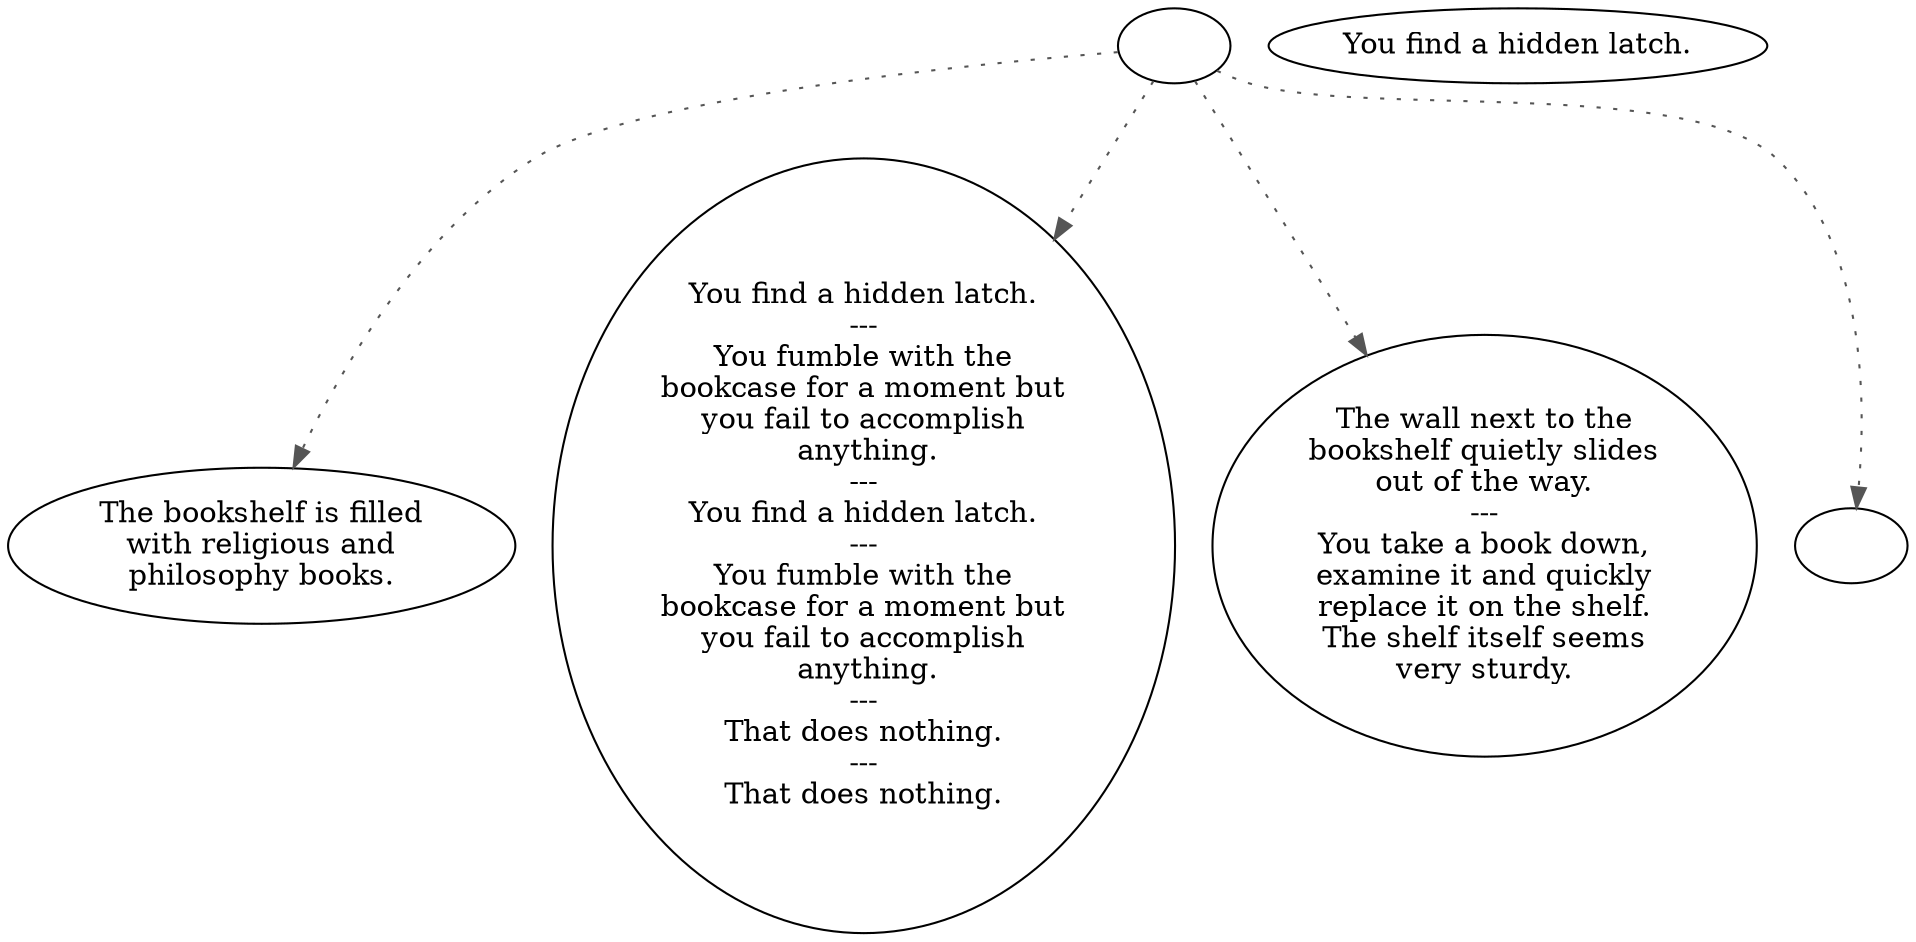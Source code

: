 digraph BOOKCASE {
  "start" [style=filled       fillcolor="#FFFFFF"       color="#000000"]
  "start" -> "description_p_proc" [style=dotted color="#555555"]
  "start" -> "use_skill_on_p_proc" [style=dotted color="#555555"]
  "start" -> "use_p_proc" [style=dotted color="#555555"]
  "start" -> "pickup_p_proc" [style=dotted color="#555555"]
  "start" [label=""]
  "description_p_proc" [style=filled       fillcolor="#FFFFFF"       color="#000000"]
  "description_p_proc" [label="The bookshelf is filled\nwith religious and\nphilosophy books."]
  "use_p_proc" [style=filled       fillcolor="#FFFFFF"       color="#000000"]
  "use_p_proc" [label="The wall next to the\nbookshelf quietly slides\nout of the way.\n---\nYou take a book down,\nexamine it and quickly\nreplace it on the shelf.\nThe shelf itself seems\nvery sturdy."]
  "pickup_p_proc" [style=filled       fillcolor="#FFFFFF"       color="#000000"]
  "pickup_p_proc" [label=""]
  "use_skill_on_p_proc" [style=filled       fillcolor="#FFFFFF"       color="#000000"]
  "use_skill_on_p_proc" [label="You find a hidden latch.\n---\nYou fumble with the\nbookcase for a moment but\nyou fail to accomplish\n anything.\n---\nYou find a hidden latch.\n---\nYou fumble with the\nbookcase for a moment but\nyou fail to accomplish\n anything.\n---\nThat does nothing.\n---\nThat does nothing."]
  "secret" [style=filled       fillcolor="#FFFFFF"       color="#000000"]
  "secret" [label="You find a hidden latch."]
}